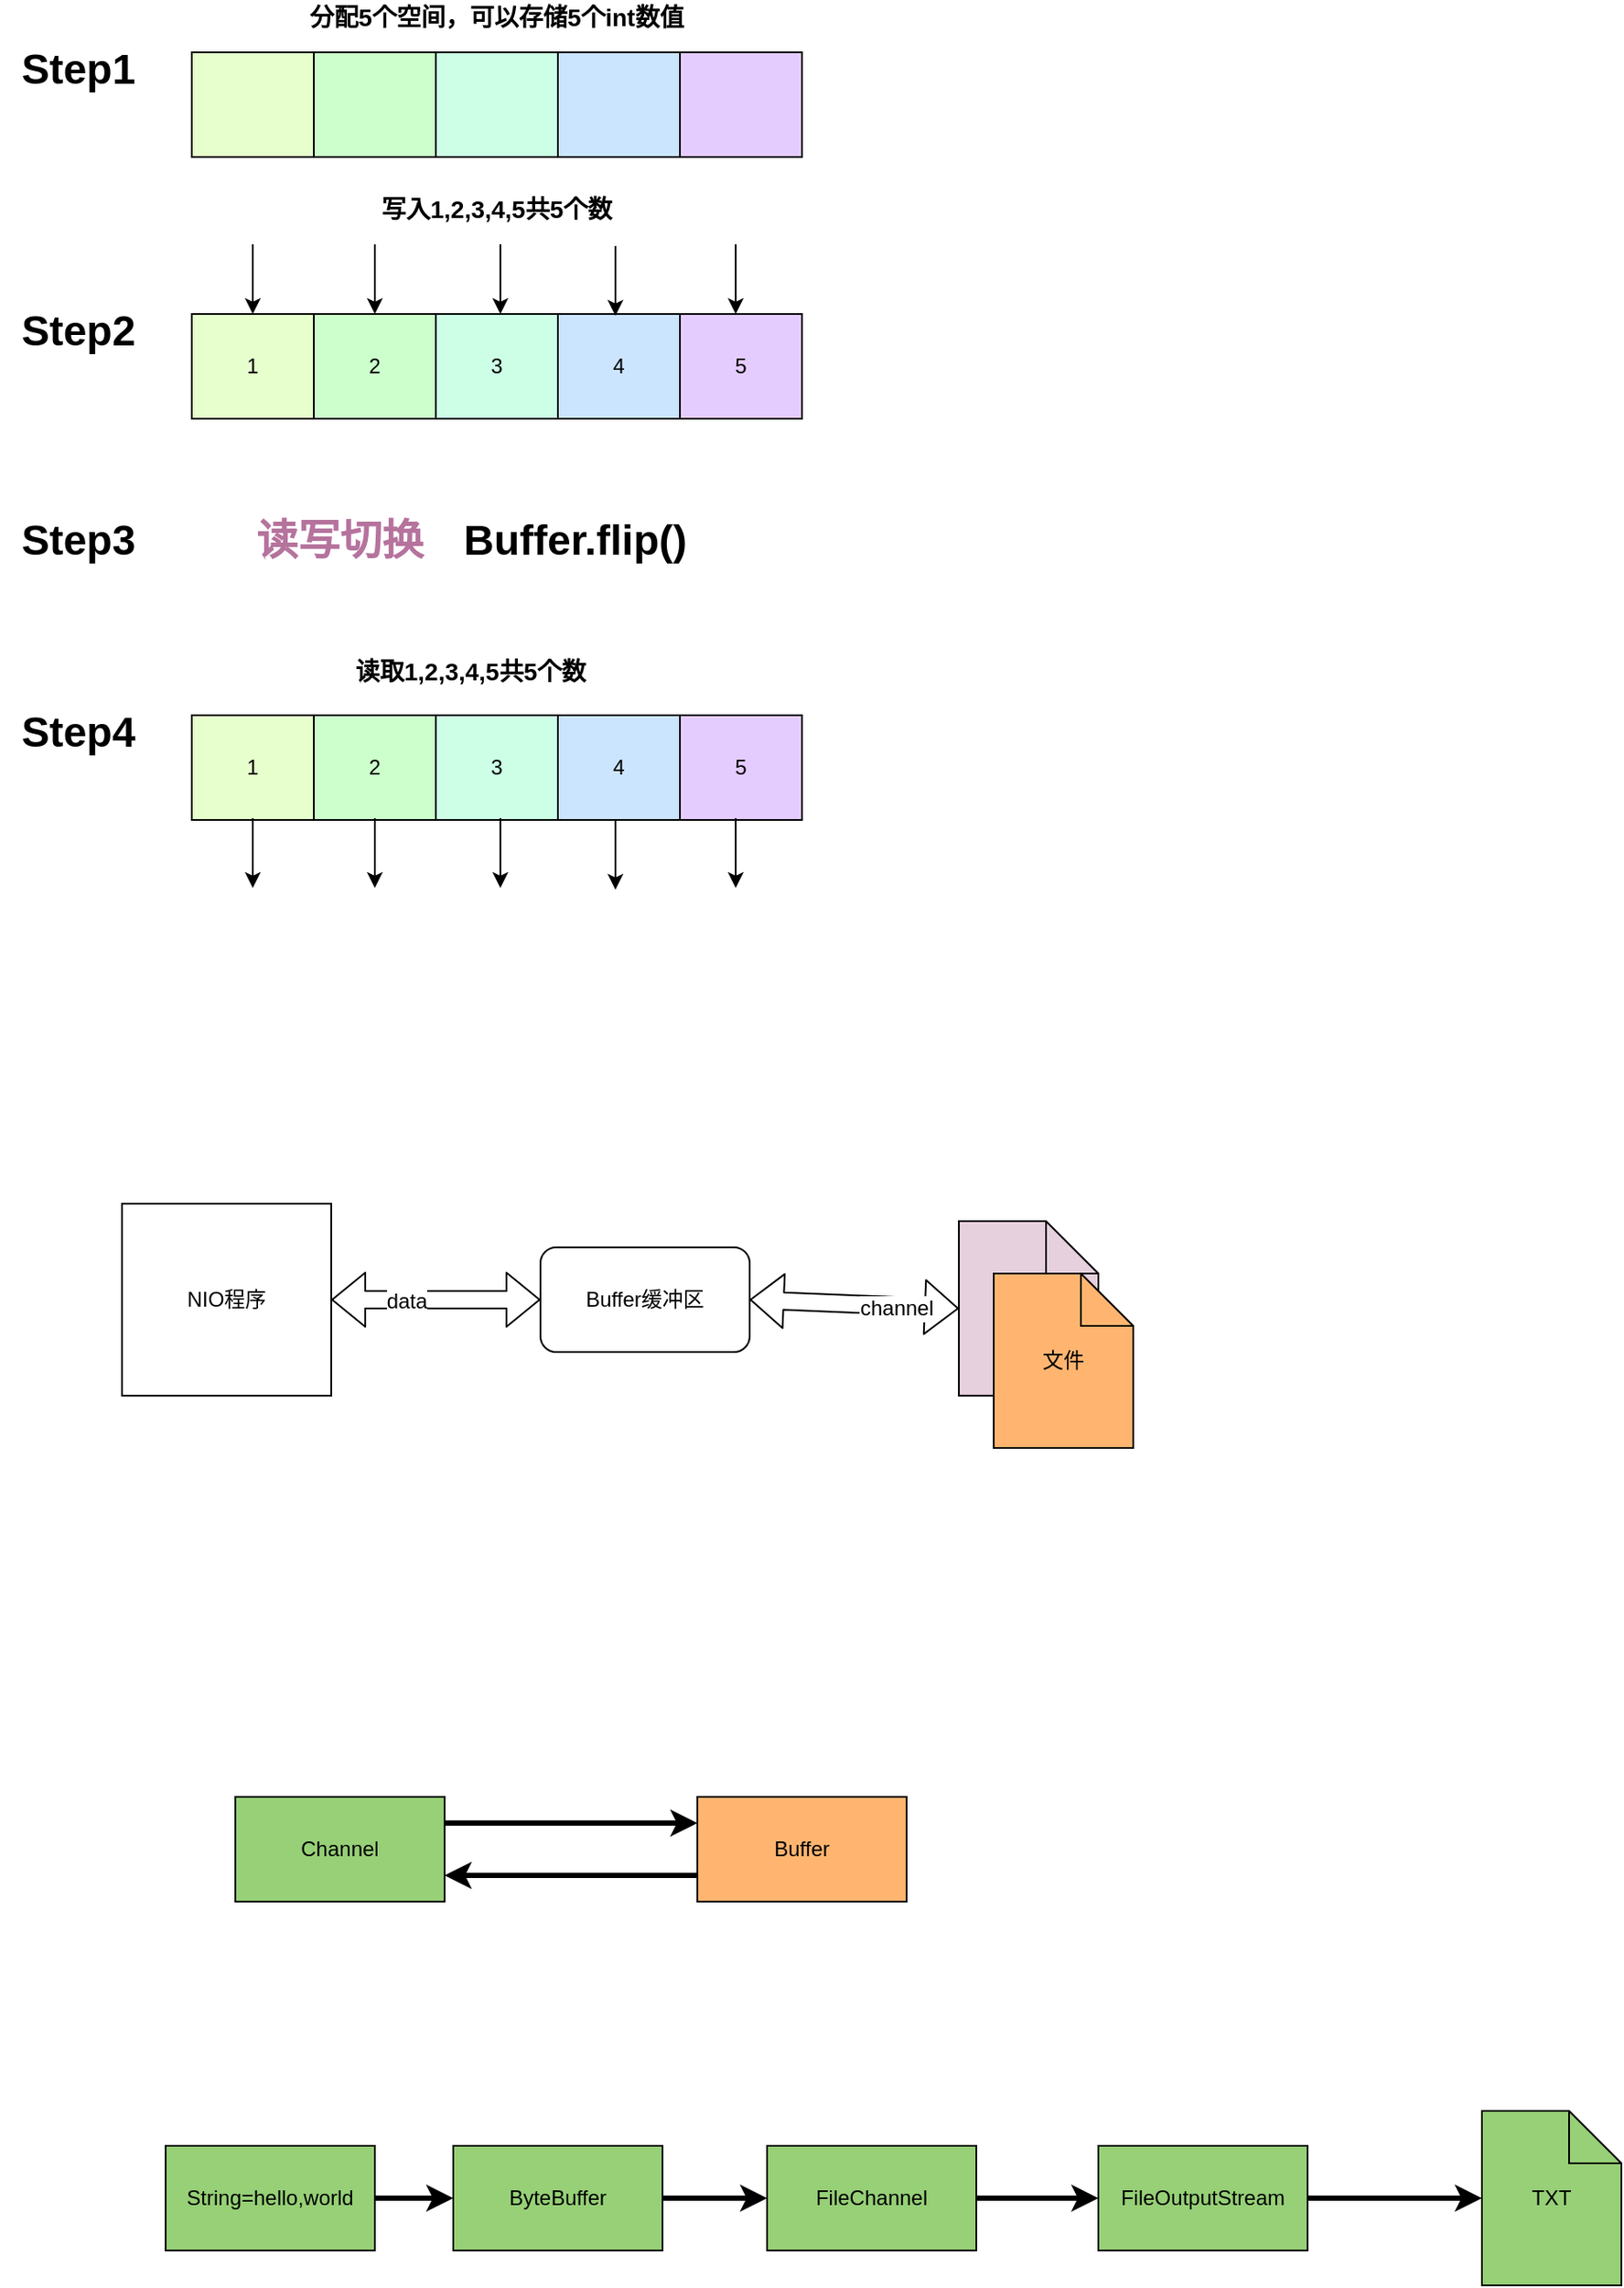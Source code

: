<mxGraphModel dx="655" dy="566" grid="1" gridSize="10" guides="1" tooltips="1" connect="1" arrows="1" fold="1" page="1" pageScale="1" pageWidth="827" pageHeight="1169" background="#ffffff"><root><mxCell id="0"/><mxCell id="1" parent="0"/><mxCell id="2" value="" style="rounded=0;whiteSpace=wrap;html=1;" parent="1" vertex="1"><mxGeometry x="140" y="210" width="350" height="60" as="geometry"/></mxCell><mxCell id="3" value="" style="rounded=0;whiteSpace=wrap;html=1;fillColor=#E6FFCC;" parent="1" vertex="1"><mxGeometry x="140" y="210" width="70" height="60" as="geometry"/></mxCell><mxCell id="4" value="" style="rounded=0;whiteSpace=wrap;html=1;fillColor=#CCFFCC;" parent="1" vertex="1"><mxGeometry x="210" y="210" width="70" height="60" as="geometry"/></mxCell><mxCell id="5" value="" style="rounded=0;whiteSpace=wrap;html=1;fillColor=#CCFFE6;" parent="1" vertex="1"><mxGeometry x="280" y="210" width="70" height="60" as="geometry"/></mxCell><mxCell id="6" value="" style="rounded=0;whiteSpace=wrap;html=1;fillColor=#CCE5FF;" parent="1" vertex="1"><mxGeometry x="350" y="210" width="70" height="60" as="geometry"/></mxCell><mxCell id="7" value="" style="rounded=0;whiteSpace=wrap;html=1;fillColor=#E5CCFF;" parent="1" vertex="1"><mxGeometry x="420" y="210" width="70" height="60" as="geometry"/></mxCell><mxCell id="8" value="" style="rounded=0;whiteSpace=wrap;html=1;" parent="1" vertex="1"><mxGeometry x="140" y="360" width="350" height="60" as="geometry"/></mxCell><mxCell id="9" value="1" style="rounded=0;whiteSpace=wrap;html=1;fillColor=#E6FFCC;" parent="1" vertex="1"><mxGeometry x="140" y="360" width="70" height="60" as="geometry"/></mxCell><mxCell id="10" value="2" style="rounded=0;whiteSpace=wrap;html=1;fillColor=#CCFFCC;" parent="1" vertex="1"><mxGeometry x="210" y="360" width="70" height="60" as="geometry"/></mxCell><mxCell id="11" value="3" style="rounded=0;whiteSpace=wrap;html=1;fillColor=#CCFFE6;" parent="1" vertex="1"><mxGeometry x="280" y="360" width="70" height="60" as="geometry"/></mxCell><mxCell id="12" value="4" style="rounded=0;whiteSpace=wrap;html=1;fillColor=#CCE5FF;" parent="1" vertex="1"><mxGeometry x="350" y="360" width="70" height="60" as="geometry"/></mxCell><mxCell id="13" value="5" style="rounded=0;whiteSpace=wrap;html=1;fillColor=#E5CCFF;" parent="1" vertex="1"><mxGeometry x="420" y="360" width="70" height="60" as="geometry"/></mxCell><mxCell id="14" value="&lt;b&gt;&lt;font style=&quot;font-size: 14px&quot;&gt;分配5个空间，可以存储5个int数值&lt;/font&gt;&lt;/b&gt;" style="text;html=1;strokeColor=none;fillColor=none;align=center;verticalAlign=middle;whiteSpace=wrap;rounded=0;" parent="1" vertex="1"><mxGeometry x="195" y="180" width="240" height="20" as="geometry"/></mxCell><mxCell id="16" value="&lt;b&gt;&lt;font style=&quot;font-size: 14px&quot;&gt;写入1,2,3,4,5共5个数&lt;/font&gt;&lt;/b&gt;" style="text;html=1;strokeColor=none;fillColor=none;align=center;verticalAlign=middle;whiteSpace=wrap;rounded=0;" parent="1" vertex="1"><mxGeometry x="195" y="290" width="240" height="20" as="geometry"/></mxCell><mxCell id="18" value="" style="endArrow=classic;html=1;entryX=0.5;entryY=0;" parent="1" target="9" edge="1"><mxGeometry width="50" height="50" relative="1" as="geometry"><mxPoint x="175" y="320" as="sourcePoint"/><mxPoint x="210" y="310" as="targetPoint"/></mxGeometry></mxCell><mxCell id="19" value="" style="endArrow=classic;html=1;entryX=0.5;entryY=0;" parent="1" target="10" edge="1"><mxGeometry width="50" height="50" relative="1" as="geometry"><mxPoint x="245" y="320" as="sourcePoint"/><mxPoint x="185" y="370" as="targetPoint"/></mxGeometry></mxCell><mxCell id="20" value="" style="endArrow=classic;html=1;entryX=0.5;entryY=0;" parent="1" edge="1"><mxGeometry width="50" height="50" relative="1" as="geometry"><mxPoint x="317" y="320" as="sourcePoint"/><mxPoint x="317" y="360" as="targetPoint"/></mxGeometry></mxCell><mxCell id="21" value="" style="endArrow=classic;html=1;entryX=0.5;entryY=0;" parent="1" edge="1"><mxGeometry width="50" height="50" relative="1" as="geometry"><mxPoint x="383" y="321" as="sourcePoint"/><mxPoint x="383" y="361" as="targetPoint"/></mxGeometry></mxCell><mxCell id="22" value="" style="endArrow=classic;html=1;entryX=0.5;entryY=0;" parent="1" edge="1"><mxGeometry width="50" height="50" relative="1" as="geometry"><mxPoint x="452" y="320" as="sourcePoint"/><mxPoint x="452" y="360" as="targetPoint"/></mxGeometry></mxCell><mxCell id="23" value="" style="rounded=0;whiteSpace=wrap;html=1;" parent="1" vertex="1"><mxGeometry x="140" y="590" width="350" height="60" as="geometry"/></mxCell><mxCell id="24" value="1" style="rounded=0;whiteSpace=wrap;html=1;fillColor=#E6FFCC;" parent="1" vertex="1"><mxGeometry x="140" y="590" width="70" height="60" as="geometry"/></mxCell><mxCell id="25" value="2" style="rounded=0;whiteSpace=wrap;html=1;fillColor=#CCFFCC;" parent="1" vertex="1"><mxGeometry x="210" y="590" width="70" height="60" as="geometry"/></mxCell><mxCell id="26" value="3" style="rounded=0;whiteSpace=wrap;html=1;fillColor=#CCFFE6;" parent="1" vertex="1"><mxGeometry x="280" y="590" width="70" height="60" as="geometry"/></mxCell><mxCell id="27" value="4" style="rounded=0;whiteSpace=wrap;html=1;fillColor=#CCE5FF;" parent="1" vertex="1"><mxGeometry x="350" y="590" width="70" height="60" as="geometry"/></mxCell><mxCell id="28" value="5" style="rounded=0;whiteSpace=wrap;html=1;fillColor=#E5CCFF;" parent="1" vertex="1"><mxGeometry x="420" y="590" width="70" height="60" as="geometry"/></mxCell><mxCell id="29" value="" style="endArrow=classic;html=1;entryX=0.5;entryY=0;" parent="1" edge="1"><mxGeometry width="50" height="50" relative="1" as="geometry"><mxPoint x="175" y="649" as="sourcePoint"/><mxPoint x="175" y="689" as="targetPoint"/></mxGeometry></mxCell><mxCell id="30" value="" style="endArrow=classic;html=1;entryX=0.5;entryY=0;" parent="1" edge="1"><mxGeometry width="50" height="50" relative="1" as="geometry"><mxPoint x="245" y="649" as="sourcePoint"/><mxPoint x="245" y="689" as="targetPoint"/></mxGeometry></mxCell><mxCell id="31" value="" style="endArrow=classic;html=1;entryX=0.5;entryY=0;" parent="1" edge="1"><mxGeometry width="50" height="50" relative="1" as="geometry"><mxPoint x="317" y="649" as="sourcePoint"/><mxPoint x="317" y="689" as="targetPoint"/></mxGeometry></mxCell><mxCell id="32" value="" style="endArrow=classic;html=1;entryX=0.5;entryY=0;" parent="1" edge="1"><mxGeometry width="50" height="50" relative="1" as="geometry"><mxPoint x="383" y="650" as="sourcePoint"/><mxPoint x="383" y="690" as="targetPoint"/></mxGeometry></mxCell><mxCell id="33" value="" style="endArrow=classic;html=1;entryX=0.5;entryY=0;" parent="1" edge="1"><mxGeometry width="50" height="50" relative="1" as="geometry"><mxPoint x="452" y="649" as="sourcePoint"/><mxPoint x="452" y="689" as="targetPoint"/></mxGeometry></mxCell><mxCell id="34" value="&lt;b&gt;&lt;font style=&quot;font-size: 14px&quot;&gt;读取1,2,3,4,5共5个数&lt;/font&gt;&lt;/b&gt;" style="text;html=1;strokeColor=none;fillColor=none;align=center;verticalAlign=middle;whiteSpace=wrap;rounded=0;" parent="1" vertex="1"><mxGeometry x="180" y="555" width="240" height="20" as="geometry"/></mxCell><mxCell id="35" value="&lt;b&gt;&lt;font style=&quot;font-size: 24px&quot;&gt;Step1&lt;/font&gt;&lt;/b&gt;" style="text;html=1;strokeColor=none;fillColor=none;align=center;verticalAlign=middle;whiteSpace=wrap;rounded=0;" parent="1" vertex="1"><mxGeometry x="30" y="210" width="90" height="20" as="geometry"/></mxCell><mxCell id="36" value="&lt;b&gt;&lt;font style=&quot;font-size: 24px&quot;&gt;Step2&lt;/font&gt;&lt;/b&gt;" style="text;html=1;strokeColor=none;fillColor=none;align=center;verticalAlign=middle;whiteSpace=wrap;rounded=0;" parent="1" vertex="1"><mxGeometry x="30" y="360" width="90" height="20" as="geometry"/></mxCell><mxCell id="37" value="&lt;font style=&quot;font-size: 24px&quot;&gt;&lt;b&gt;Buffer.flip()&lt;/b&gt;&lt;/font&gt;" style="text;html=1;strokeColor=none;fillColor=none;align=center;verticalAlign=middle;whiteSpace=wrap;rounded=0;" parent="1" vertex="1"><mxGeometry x="340" y="480" width="40" height="20" as="geometry"/></mxCell><mxCell id="38" value="&lt;b&gt;&lt;font style=&quot;font-size: 24px&quot; color=&quot;#b5739d&quot;&gt;读写切换&lt;/font&gt;&lt;/b&gt;" style="text;html=1;strokeColor=#FFFFFF;fillColor=none;align=center;verticalAlign=middle;whiteSpace=wrap;rounded=0;" parent="1" vertex="1"><mxGeometry x="170" y="480" width="110" height="20" as="geometry"/></mxCell><mxCell id="39" value="&lt;b&gt;&lt;font style=&quot;font-size: 24px&quot;&gt;Step3&lt;/font&gt;&lt;/b&gt;" style="text;html=1;strokeColor=none;fillColor=none;align=center;verticalAlign=middle;whiteSpace=wrap;rounded=0;" parent="1" vertex="1"><mxGeometry x="30" y="480" width="90" height="20" as="geometry"/></mxCell><mxCell id="40" value="&lt;b&gt;&lt;font style=&quot;font-size: 24px&quot;&gt;Step4&lt;/font&gt;&lt;/b&gt;" style="text;html=1;strokeColor=none;fillColor=none;align=center;verticalAlign=middle;whiteSpace=wrap;rounded=0;" parent="1" vertex="1"><mxGeometry x="30" y="590" width="90" height="20" as="geometry"/></mxCell><mxCell id="41" value="NIO程序" style="rounded=0;whiteSpace=wrap;html=1;" vertex="1" parent="1"><mxGeometry x="100" y="870" width="120" height="110" as="geometry"/></mxCell><mxCell id="42" value="Buffer缓冲区" style="rounded=1;whiteSpace=wrap;html=1;" vertex="1" parent="1"><mxGeometry x="340" y="895" width="120" height="60" as="geometry"/></mxCell><mxCell id="43" value="" style="shape=note;whiteSpace=wrap;html=1;fillColor=#E6D0DE;" vertex="1" parent="1"><mxGeometry x="580" y="880" width="80" height="100" as="geometry"/></mxCell><mxCell id="44" value="文件" style="shape=note;whiteSpace=wrap;html=1;fillColor=#FFB570;" vertex="1" parent="1"><mxGeometry x="600" y="910" width="80" height="100" as="geometry"/></mxCell><mxCell id="45" value="" style="shape=flexArrow;endArrow=classic;startArrow=classic;html=1;fillColor=#ffffff;exitX=1;exitY=0.5;entryX=0;entryY=0.5;" edge="1" parent="1" source="41" target="42"><mxGeometry width="50" height="50" relative="1" as="geometry"><mxPoint x="240" y="950" as="sourcePoint"/><mxPoint x="290" y="900" as="targetPoint"/></mxGeometry></mxCell><mxCell id="47" value="data" style="text;html=1;resizable=0;points=[];align=center;verticalAlign=middle;labelBackgroundColor=#ffffff;" vertex="1" connectable="0" parent="45"><mxGeometry x="-0.285" y="-1" relative="1" as="geometry"><mxPoint as="offset"/></mxGeometry></mxCell><mxCell id="46" value="" style="shape=flexArrow;endArrow=classic;startArrow=classic;html=1;fillColor=#ffffff;exitX=1;exitY=0.5;entryX=0;entryY=0.5;" edge="1" parent="1" source="42" target="43"><mxGeometry width="50" height="50" relative="1" as="geometry"><mxPoint x="510" y="970" as="sourcePoint"/><mxPoint x="560" y="920" as="targetPoint"/></mxGeometry></mxCell><mxCell id="48" value="channel" style="text;html=1;resizable=0;points=[];align=center;verticalAlign=middle;labelBackgroundColor=#ffffff;" vertex="1" connectable="0" parent="46"><mxGeometry x="0.399" y="-1" relative="1" as="geometry"><mxPoint as="offset"/></mxGeometry></mxCell><mxCell id="51" style="edgeStyle=orthogonalEdgeStyle;rounded=0;html=1;exitX=1;exitY=0.25;entryX=0;entryY=0.25;jettySize=auto;orthogonalLoop=1;strokeWidth=3;" edge="1" parent="1" source="49" target="50"><mxGeometry relative="1" as="geometry"/></mxCell><mxCell id="49" value="Channel" style="rounded=0;whiteSpace=wrap;html=1;fillColor=#97D077;" vertex="1" parent="1"><mxGeometry x="165" y="1210" width="120" height="60" as="geometry"/></mxCell><mxCell id="52" style="edgeStyle=orthogonalEdgeStyle;rounded=0;html=1;exitX=0;exitY=0.75;entryX=1;entryY=0.75;jettySize=auto;orthogonalLoop=1;strokeWidth=3;" edge="1" parent="1" source="50" target="49"><mxGeometry relative="1" as="geometry"/></mxCell><mxCell id="50" value="Buffer" style="rounded=0;whiteSpace=wrap;html=1;fillColor=#FFB570;" vertex="1" parent="1"><mxGeometry x="430" y="1210" width="120" height="60" as="geometry"/></mxCell><mxCell id="59" style="edgeStyle=orthogonalEdgeStyle;rounded=0;html=1;entryX=0;entryY=0.5;jettySize=auto;orthogonalLoop=1;strokeWidth=3;" edge="1" parent="1" source="53" target="54"><mxGeometry relative="1" as="geometry"/></mxCell><mxCell id="53" value="String=hello,world" style="rounded=0;whiteSpace=wrap;html=1;fillColor=#97D077;" vertex="1" parent="1"><mxGeometry x="125" y="1410" width="120" height="60" as="geometry"/></mxCell><mxCell id="60" style="edgeStyle=orthogonalEdgeStyle;rounded=0;html=1;entryX=0;entryY=0.5;jettySize=auto;orthogonalLoop=1;strokeWidth=3;" edge="1" parent="1" source="54" target="55"><mxGeometry relative="1" as="geometry"/></mxCell><mxCell id="54" value="ByteBuffer" style="rounded=0;whiteSpace=wrap;html=1;fillColor=#97D077;" vertex="1" parent="1"><mxGeometry x="290" y="1410" width="120" height="60" as="geometry"/></mxCell><mxCell id="61" style="edgeStyle=orthogonalEdgeStyle;rounded=0;html=1;entryX=0;entryY=0.5;jettySize=auto;orthogonalLoop=1;strokeWidth=3;" edge="1" parent="1" source="55" target="56"><mxGeometry relative="1" as="geometry"/></mxCell><mxCell id="55" value="FileChannel" style="rounded=0;whiteSpace=wrap;html=1;fillColor=#97D077;" vertex="1" parent="1"><mxGeometry x="470" y="1410" width="120" height="60" as="geometry"/></mxCell><mxCell id="62" style="edgeStyle=orthogonalEdgeStyle;rounded=0;html=1;entryX=0;entryY=0.5;jettySize=auto;orthogonalLoop=1;strokeWidth=3;" edge="1" parent="1" source="56" target="58"><mxGeometry relative="1" as="geometry"/></mxCell><mxCell id="56" value="FileOutputStream" style="rounded=0;whiteSpace=wrap;html=1;fillColor=#97D077;" vertex="1" parent="1"><mxGeometry x="660" y="1410" width="120" height="60" as="geometry"/></mxCell><mxCell id="58" value="TXT" style="shape=note;whiteSpace=wrap;html=1;fillColor=#97D077;" vertex="1" parent="1"><mxGeometry x="880" y="1390" width="80" height="100" as="geometry"/></mxCell></root></mxGraphModel>